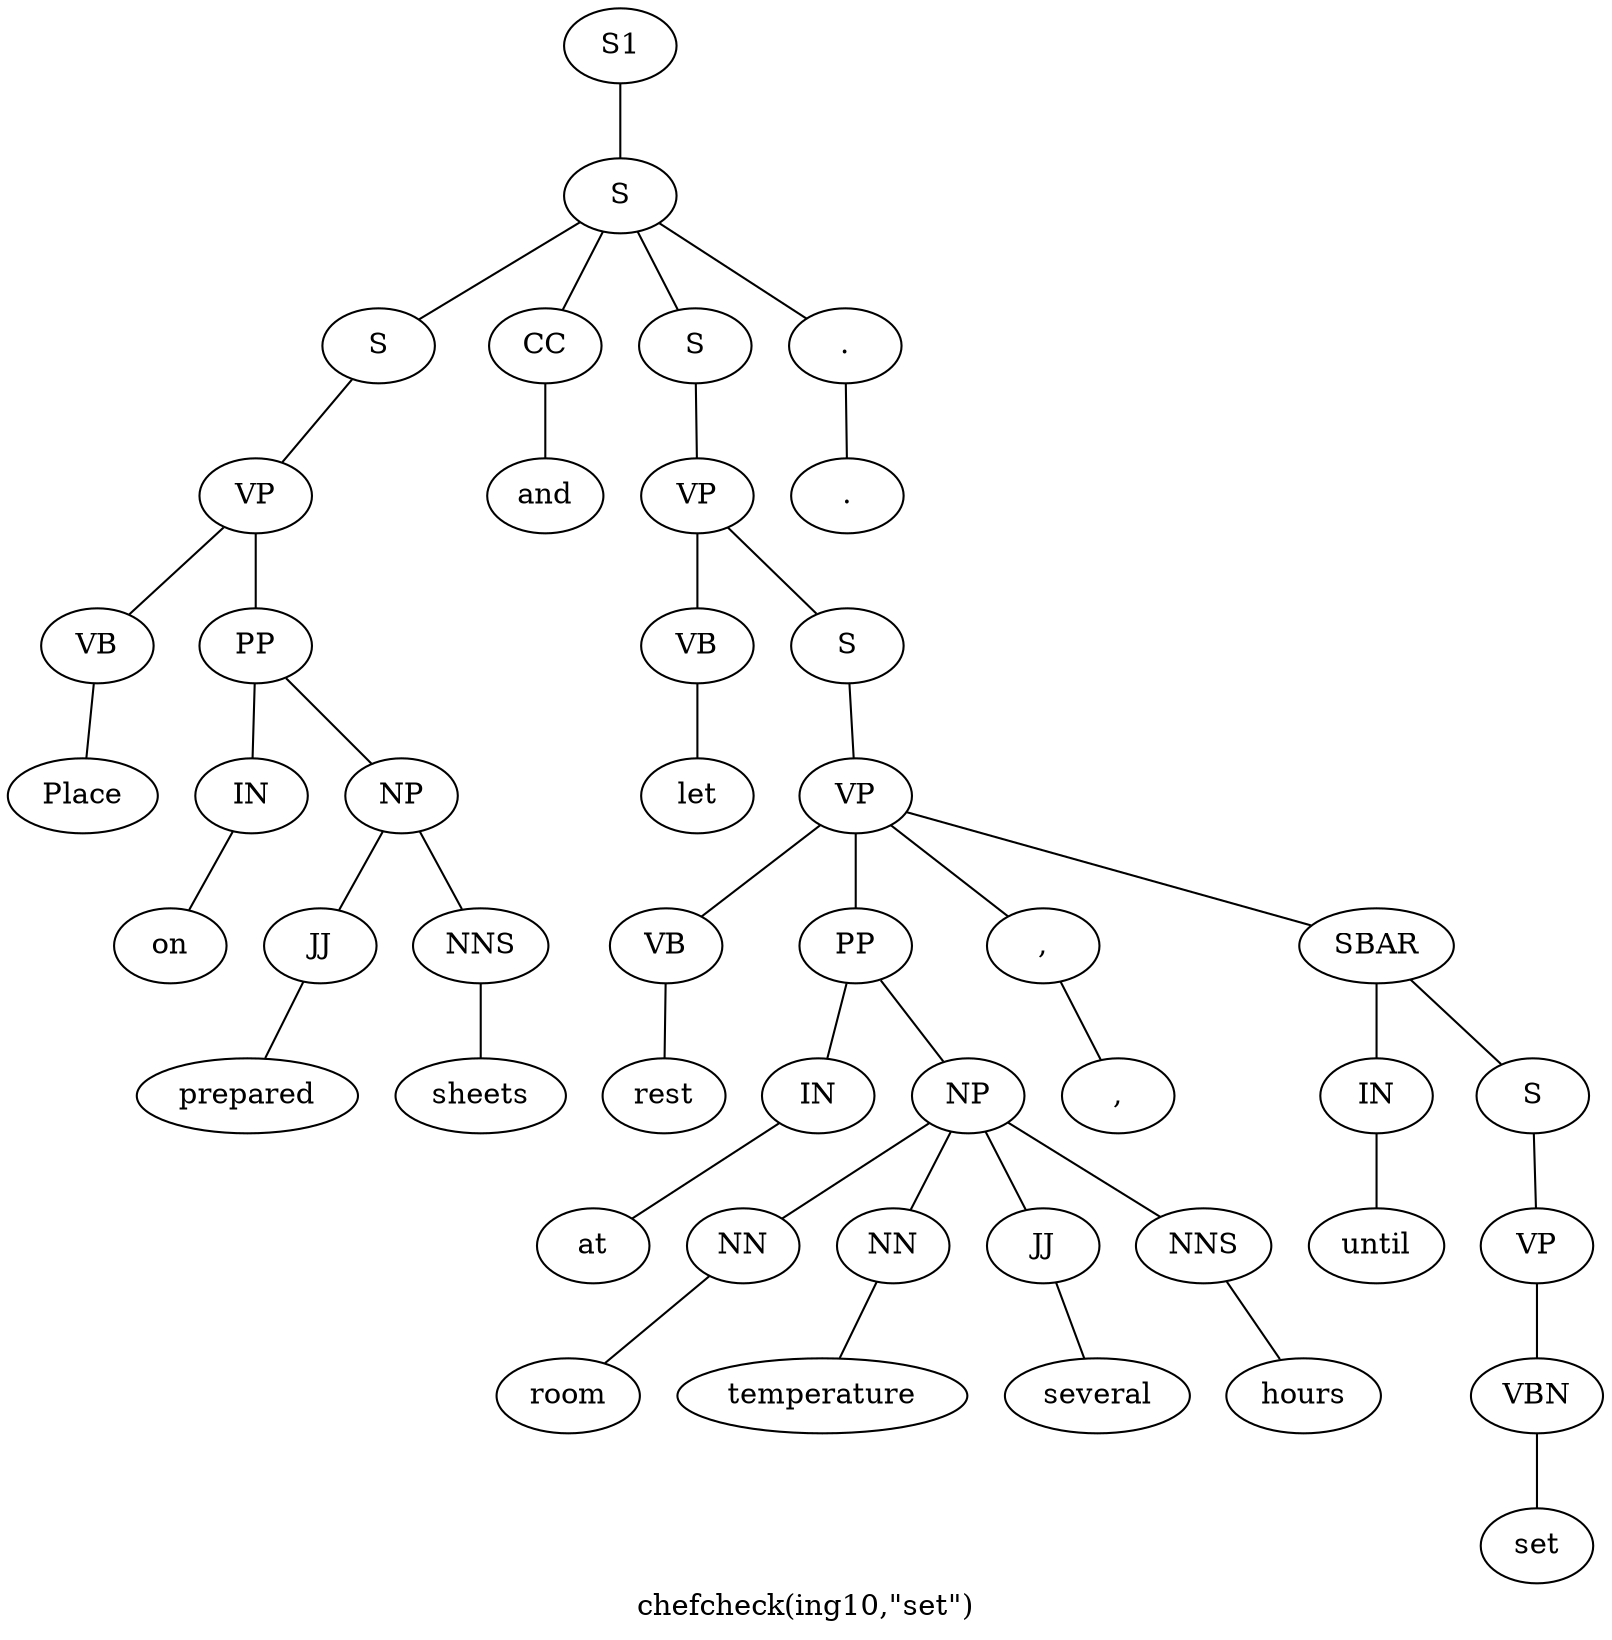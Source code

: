 graph SyntaxGraph {
	label = "chefcheck(ing10,\"set\")";
	Node0 [label="S1"];
	Node1 [label="S"];
	Node2 [label="S"];
	Node3 [label="VP"];
	Node4 [label="VB"];
	Node5 [label="Place"];
	Node6 [label="PP"];
	Node7 [label="IN"];
	Node8 [label="on"];
	Node9 [label="NP"];
	Node10 [label="JJ"];
	Node11 [label="prepared"];
	Node12 [label="NNS"];
	Node13 [label="sheets"];
	Node14 [label="CC"];
	Node15 [label="and"];
	Node16 [label="S"];
	Node17 [label="VP"];
	Node18 [label="VB"];
	Node19 [label="let"];
	Node20 [label="S"];
	Node21 [label="VP"];
	Node22 [label="VB"];
	Node23 [label="rest"];
	Node24 [label="PP"];
	Node25 [label="IN"];
	Node26 [label="at"];
	Node27 [label="NP"];
	Node28 [label="NN"];
	Node29 [label="room"];
	Node30 [label="NN"];
	Node31 [label="temperature"];
	Node32 [label="JJ"];
	Node33 [label="several"];
	Node34 [label="NNS"];
	Node35 [label="hours"];
	Node36 [label=","];
	Node37 [label=","];
	Node38 [label="SBAR"];
	Node39 [label="IN"];
	Node40 [label="until"];
	Node41 [label="S"];
	Node42 [label="VP"];
	Node43 [label="VBN"];
	Node44 [label="set"];
	Node45 [label="."];
	Node46 [label="."];

	Node0 -- Node1;
	Node1 -- Node2;
	Node1 -- Node14;
	Node1 -- Node16;
	Node1 -- Node45;
	Node2 -- Node3;
	Node3 -- Node4;
	Node3 -- Node6;
	Node4 -- Node5;
	Node6 -- Node7;
	Node6 -- Node9;
	Node7 -- Node8;
	Node9 -- Node10;
	Node9 -- Node12;
	Node10 -- Node11;
	Node12 -- Node13;
	Node14 -- Node15;
	Node16 -- Node17;
	Node17 -- Node18;
	Node17 -- Node20;
	Node18 -- Node19;
	Node20 -- Node21;
	Node21 -- Node22;
	Node21 -- Node24;
	Node21 -- Node36;
	Node21 -- Node38;
	Node22 -- Node23;
	Node24 -- Node25;
	Node24 -- Node27;
	Node25 -- Node26;
	Node27 -- Node28;
	Node27 -- Node30;
	Node27 -- Node32;
	Node27 -- Node34;
	Node28 -- Node29;
	Node30 -- Node31;
	Node32 -- Node33;
	Node34 -- Node35;
	Node36 -- Node37;
	Node38 -- Node39;
	Node38 -- Node41;
	Node39 -- Node40;
	Node41 -- Node42;
	Node42 -- Node43;
	Node43 -- Node44;
	Node45 -- Node46;
}